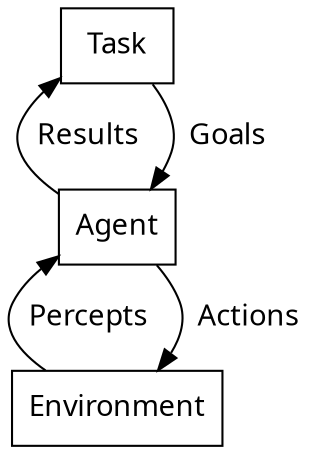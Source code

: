 digraph G {
	graph [dpi=200,fontname="Ubuntu Bold"];
	node [fontname="Ubuntu",shape=box];
	edge [fontname="Ubuntu"];
	s0 [label="Task"];
	s1 [label="Agent"];
	s2 [label="Environment"];
	s0 -> s1 [label="  Results    ",dir=back];
	s1 -> s2 [label="  Percepts    ",dir=back];
	s2 -> s1 [label="  Actions  ",dir=back];
	s1 -> s0 [label="  Goals  ",dir=back];
}

